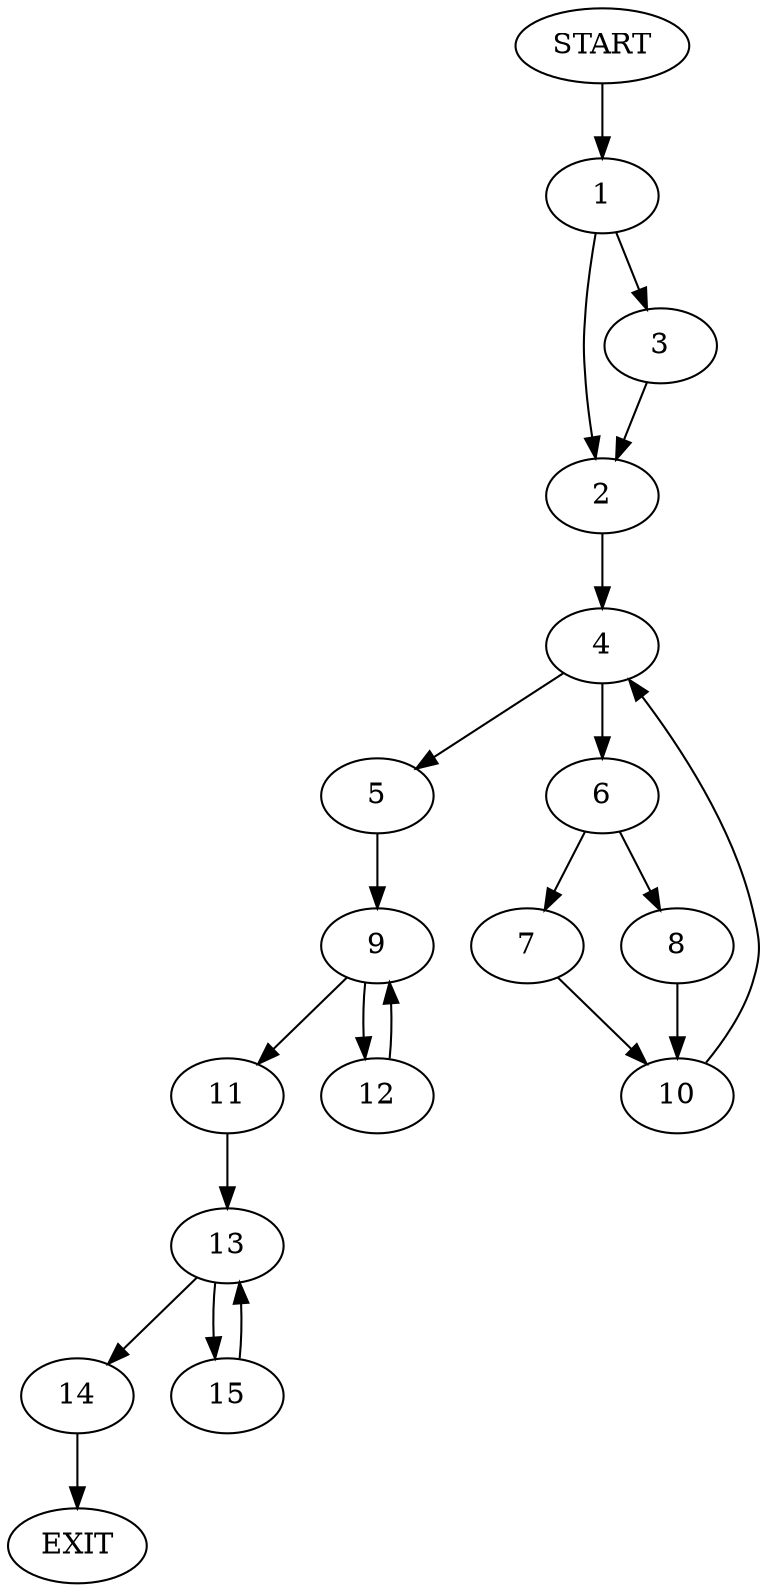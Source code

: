digraph {
0 [label="START"]
16 [label="EXIT"]
0 -> 1
1 -> 2
1 -> 3
3 -> 2
2 -> 4
4 -> 5
4 -> 6
6 -> 7
6 -> 8
5 -> 9
8 -> 10
7 -> 10
10 -> 4
9 -> 11
9 -> 12
12 -> 9
11 -> 13
13 -> 14
13 -> 15
15 -> 13
14 -> 16
}
